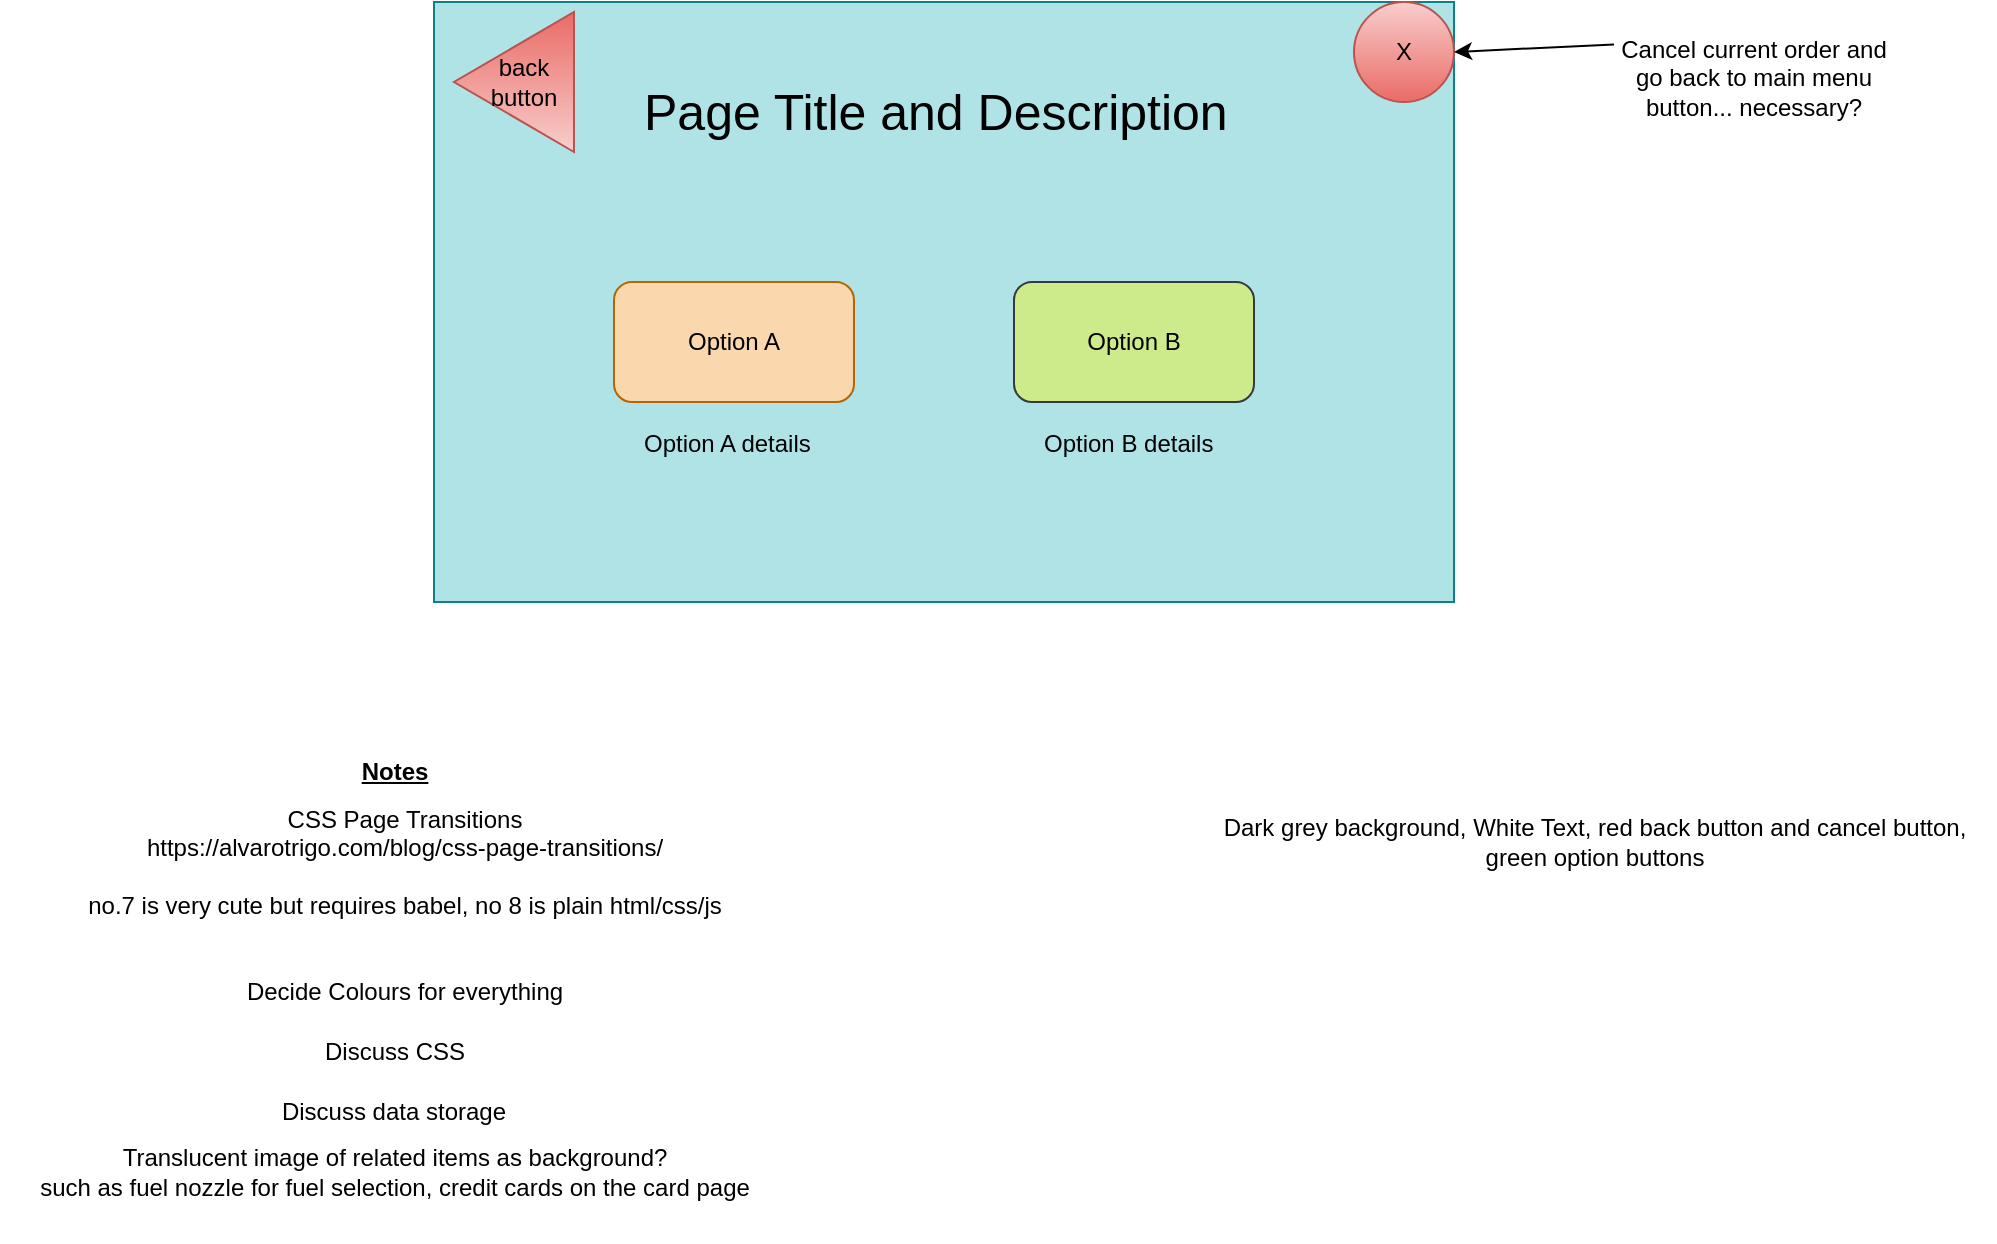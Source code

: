 <mxfile version="20.5.3" type="device"><diagram id="jENbiivE7B6Cg7ulQLRN" name="Page-1"><mxGraphModel dx="2272" dy="752" grid="1" gridSize="10" guides="1" tooltips="1" connect="1" arrows="1" fold="1" page="1" pageScale="1" pageWidth="850" pageHeight="1100" math="0" shadow="0"><root><mxCell id="0"/><mxCell id="1" parent="0"/><mxCell id="cxU32YSeH8MoM4d-82DU-1" value="" style="rounded=0;whiteSpace=wrap;html=1;fillColor=#b0e3e6;strokeColor=#0e8088;" parent="1" vertex="1"><mxGeometry x="180" y="30" width="510" height="300" as="geometry"/></mxCell><mxCell id="cxU32YSeH8MoM4d-82DU-3" value="Option A" style="rounded=1;whiteSpace=wrap;html=1;fillColor=#fad7ac;strokeColor=#b46504;" parent="1" vertex="1"><mxGeometry x="270" y="170" width="120" height="60" as="geometry"/></mxCell><mxCell id="cxU32YSeH8MoM4d-82DU-4" value="Option B" style="rounded=1;whiteSpace=wrap;html=1;fillColor=#cdeb8b;strokeColor=#36393d;" parent="1" vertex="1"><mxGeometry x="470" y="170" width="120" height="60" as="geometry"/></mxCell><mxCell id="cxU32YSeH8MoM4d-82DU-6" value="&lt;font style=&quot;font-size: 25px;&quot;&gt;Page Title and Description&lt;/font&gt;" style="text;html=1;strokeColor=none;fillColor=none;spacing=5;spacingTop=-20;whiteSpace=wrap;overflow=hidden;rounded=0;" parent="1" vertex="1"><mxGeometry x="280" y="80" width="332.5" height="100" as="geometry"/></mxCell><mxCell id="cxU32YSeH8MoM4d-82DU-7" value="" style="triangle;whiteSpace=wrap;html=1;fontSize=25;rotation=-180;fillColor=#f8cecc;gradientColor=#ea6b66;strokeColor=#b85450;" parent="1" vertex="1"><mxGeometry x="190" y="35" width="60" height="70" as="geometry"/></mxCell><mxCell id="cxU32YSeH8MoM4d-82DU-8" value="back button" style="text;html=1;strokeColor=none;fillColor=none;align=center;verticalAlign=middle;whiteSpace=wrap;rounded=0;fontSize=12;" parent="1" vertex="1"><mxGeometry x="195" y="55" width="60" height="30" as="geometry"/></mxCell><mxCell id="cxU32YSeH8MoM4d-82DU-9" value="&lt;div&gt;&lt;br&gt;&lt;/div&gt;&lt;div&gt;Option A details&lt;br&gt;&lt;/div&gt;" style="text;html=1;strokeColor=none;fillColor=none;spacing=5;spacingTop=-20;whiteSpace=wrap;overflow=hidden;rounded=0;fontSize=12;" parent="1" vertex="1"><mxGeometry x="280" y="240" width="100" height="20" as="geometry"/></mxCell><mxCell id="cxU32YSeH8MoM4d-82DU-10" value="&lt;div&gt;&lt;br&gt;&lt;/div&gt;&lt;div&gt;Option B details&lt;br&gt;&lt;/div&gt;" style="text;html=1;strokeColor=none;fillColor=none;spacing=5;spacingTop=-20;whiteSpace=wrap;overflow=hidden;rounded=0;fontSize=12;" parent="1" vertex="1"><mxGeometry x="480" y="240" width="100" height="20" as="geometry"/></mxCell><mxCell id="cxU32YSeH8MoM4d-82DU-11" value="Translucent image of related items as background?&lt;br&gt;such as fuel nozzle for fuel selection, credit cards on the card page" style="text;html=1;strokeColor=none;fillColor=none;align=center;verticalAlign=middle;whiteSpace=wrap;rounded=0;fontSize=12;" parent="1" vertex="1"><mxGeometry x="-36.25" y="580" width="392.5" height="70" as="geometry"/></mxCell><mxCell id="cxU32YSeH8MoM4d-82DU-13" value="X" style="ellipse;whiteSpace=wrap;html=1;aspect=fixed;fontSize=12;fillColor=#f8cecc;gradientColor=#ea6b66;strokeColor=#b85450;" parent="1" vertex="1"><mxGeometry x="640" y="30" width="50" height="50" as="geometry"/></mxCell><mxCell id="cxU32YSeH8MoM4d-82DU-14" value="Cancel current order and go back to main menu button... necessary?" style="text;html=1;strokeColor=none;fillColor=none;align=center;verticalAlign=middle;whiteSpace=wrap;rounded=0;fontSize=12;" parent="1" vertex="1"><mxGeometry x="770" y="35" width="140" height="65" as="geometry"/></mxCell><mxCell id="cxU32YSeH8MoM4d-82DU-16" value="" style="endArrow=classic;html=1;rounded=0;fontSize=12;exitX=0;exitY=0.25;exitDx=0;exitDy=0;entryX=1;entryY=0.5;entryDx=0;entryDy=0;" parent="1" source="cxU32YSeH8MoM4d-82DU-14" target="cxU32YSeH8MoM4d-82DU-13" edge="1"><mxGeometry width="50" height="50" relative="1" as="geometry"><mxPoint x="710" y="40" as="sourcePoint"/><mxPoint x="760" y="-10" as="targetPoint"/></mxGeometry></mxCell><mxCell id="cxU32YSeH8MoM4d-82DU-17" value="&lt;div&gt;CSS Page Transitions&lt;br&gt;&lt;/div&gt;&lt;div&gt;https://alvarotrigo.com/blog/css-page-transitions/&lt;/div&gt;&lt;div&gt;&lt;br&gt;&lt;/div&gt;&lt;div&gt;no.7 is very cute but requires babel, no 8 is plain html/css/js&lt;br&gt;&lt;/div&gt;" style="text;html=1;align=center;verticalAlign=middle;resizable=0;points=[];autosize=1;strokeColor=none;fillColor=none;fontSize=12;" parent="1" vertex="1"><mxGeometry x="-10" y="425" width="350" height="70" as="geometry"/></mxCell><mxCell id="cxU32YSeH8MoM4d-82DU-18" value="&lt;u&gt;&lt;b&gt;Notes&lt;/b&gt;&lt;/u&gt;" style="text;html=1;align=center;verticalAlign=middle;resizable=0;points=[];autosize=1;strokeColor=none;fillColor=none;fontSize=12;" parent="1" vertex="1"><mxGeometry x="130" y="400" width="60" height="30" as="geometry"/></mxCell><mxCell id="cxU32YSeH8MoM4d-82DU-19" value="Decide Colours for everything" style="text;html=1;align=center;verticalAlign=middle;resizable=0;points=[];autosize=1;strokeColor=none;fillColor=none;fontSize=12;" parent="1" vertex="1"><mxGeometry x="75" y="510" width="180" height="30" as="geometry"/></mxCell><mxCell id="cxU32YSeH8MoM4d-82DU-20" value="Discuss CSS" style="text;html=1;align=center;verticalAlign=middle;resizable=0;points=[];autosize=1;strokeColor=none;fillColor=none;fontSize=12;" parent="1" vertex="1"><mxGeometry x="110" y="540" width="100" height="30" as="geometry"/></mxCell><mxCell id="cxU32YSeH8MoM4d-82DU-22" value="Discuss data storage" style="text;html=1;strokeColor=none;fillColor=none;align=center;verticalAlign=middle;whiteSpace=wrap;rounded=0;fontSize=12;" parent="1" vertex="1"><mxGeometry x="90" y="570" width="140" height="30" as="geometry"/></mxCell><mxCell id="x6MdC7PoCvRMF7tAoRyq-1" value="&lt;div&gt;Dark grey background, White Text, red back button and cancel button,&lt;/div&gt;&lt;div&gt;green option buttons &lt;br&gt;&lt;/div&gt;" style="text;html=1;align=center;verticalAlign=middle;resizable=0;points=[];autosize=1;strokeColor=none;fillColor=none;" parent="1" vertex="1"><mxGeometry x="560" y="430" width="400" height="40" as="geometry"/></mxCell></root></mxGraphModel></diagram></mxfile>